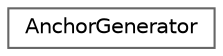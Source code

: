 digraph "Graphical Class Hierarchy"
{
 // INTERACTIVE_SVG=YES
 // LATEX_PDF_SIZE
  bgcolor="transparent";
  edge [fontname=Helvetica,fontsize=10,labelfontname=Helvetica,labelfontsize=10];
  node [fontname=Helvetica,fontsize=10,shape=box,height=0.2,width=0.4];
  rankdir="LR";
  Node0 [label="AnchorGenerator",height=0.2,width=0.4,color="grey40", fillcolor="white", style="filled",URL="$db/dd9/class_anchor_generator.html",tooltip="Singleton class used to generate anchors for Markdown headers."];
}
